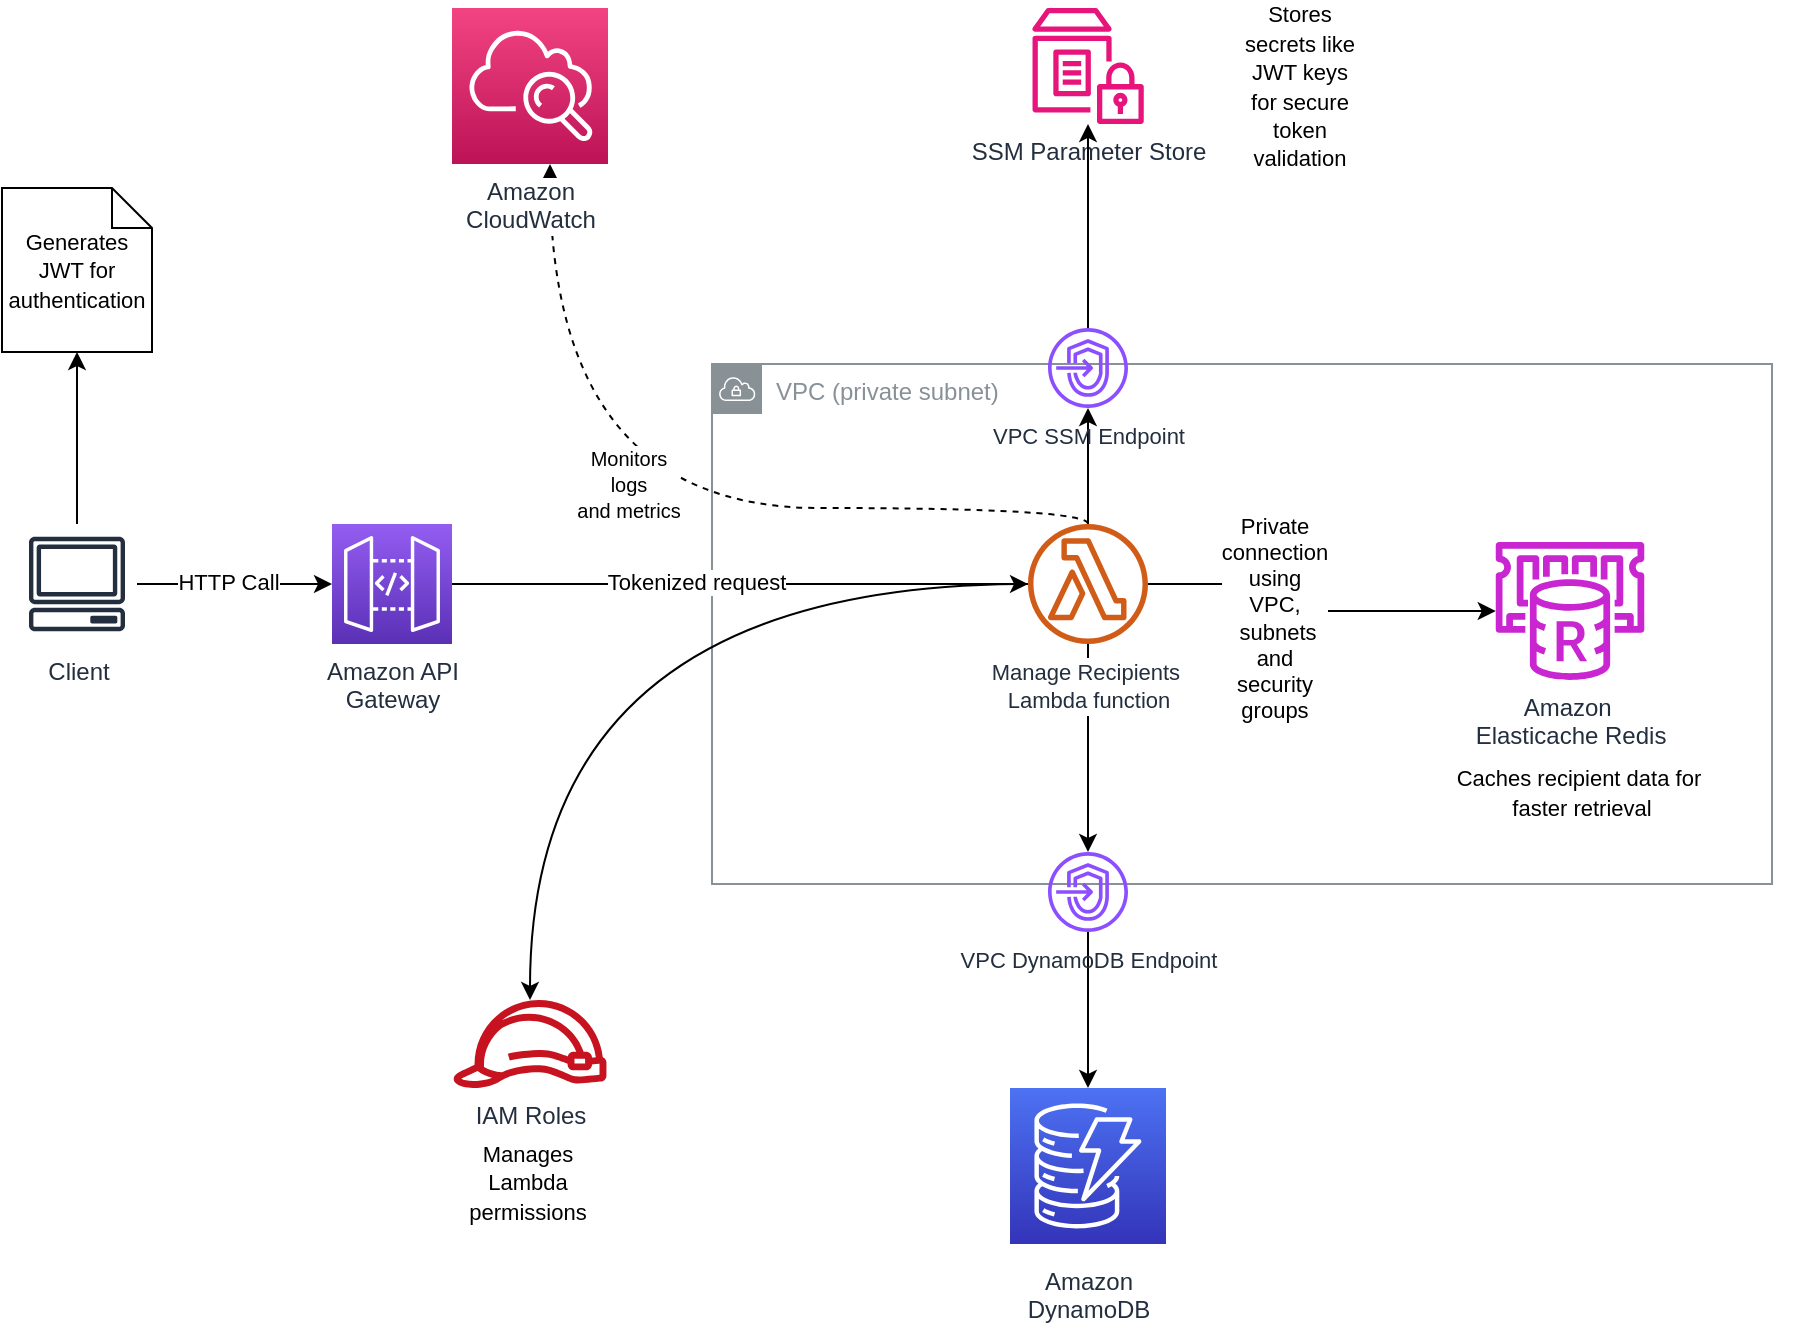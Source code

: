 <mxfile version="24.9.1">
  <diagram id="Ht1M8jgEwFfnCIfOTk4-" name="Page-1">
    <mxGraphModel dx="1416" dy="802" grid="1" gridSize="10" guides="1" tooltips="1" connect="1" arrows="1" fold="1" page="1" pageScale="1" pageWidth="1169" pageHeight="827" math="0" shadow="0">
      <root>
        <mxCell id="0" />
        <mxCell id="1" parent="0" />
        <mxCell id="CtdPbiy3GI51ASY6TGqe-2" value="VPC (private subnet)" style="sketch=0;outlineConnect=0;gradientColor=none;html=1;whiteSpace=wrap;fontSize=12;fontStyle=0;shape=mxgraph.aws4.group;grIcon=mxgraph.aws4.group_vpc;strokeColor=#879196;fillColor=none;verticalAlign=top;align=left;spacingLeft=30;fontColor=#879196;dashed=0;" parent="1" vertex="1">
          <mxGeometry x="370" y="198" width="530" height="260" as="geometry" />
        </mxCell>
        <mxCell id="CtdPbiy3GI51ASY6TGqe-14" style="edgeStyle=orthogonalEdgeStyle;rounded=0;orthogonalLoop=1;jettySize=auto;html=1;" parent="1" source="UEzPUAAOIrF-is8g5C7q-114" target="UEzPUAAOIrF-is8g5C7q-115" edge="1">
          <mxGeometry relative="1" as="geometry">
            <Array as="points" />
          </mxGeometry>
        </mxCell>
        <mxCell id="CtdPbiy3GI51ASY6TGqe-19" value="Tokenized request" style="edgeLabel;html=1;align=center;verticalAlign=middle;resizable=0;points=[];" parent="CtdPbiy3GI51ASY6TGqe-14" vertex="1" connectable="0">
          <mxGeometry x="-0.156" y="1" relative="1" as="geometry">
            <mxPoint as="offset" />
          </mxGeometry>
        </mxCell>
        <mxCell id="UEzPUAAOIrF-is8g5C7q-114" value="Amazon API&lt;br&gt;Gateway&lt;br&gt;" style="outlineConnect=0;fontColor=#232F3E;gradientColor=#945DF2;gradientDirection=north;fillColor=#5A30B5;strokeColor=#ffffff;dashed=0;verticalLabelPosition=bottom;verticalAlign=top;align=center;html=1;fontSize=12;fontStyle=0;aspect=fixed;shape=mxgraph.aws4.resourceIcon;resIcon=mxgraph.aws4.api_gateway;labelBackgroundColor=#ffffff;" parent="1" vertex="1">
          <mxGeometry x="180" y="278" width="60" height="60" as="geometry" />
        </mxCell>
        <mxCell id="CtdPbiy3GI51ASY6TGqe-6" value="&lt;span style=&quot;text-align: start; white-space: normal;&quot;&gt;&lt;font&gt;Private connection using VPC,&lt;/font&gt;&lt;/span&gt;&lt;div&gt;&lt;span style=&quot;text-align: start; white-space: normal;&quot;&gt;&lt;font&gt;&amp;nbsp;subnets and security groups&lt;/font&gt;&lt;/span&gt;&lt;/div&gt;" style="edgeStyle=orthogonalEdgeStyle;rounded=0;orthogonalLoop=1;jettySize=auto;html=1;" parent="1" source="UEzPUAAOIrF-is8g5C7q-115" target="2bszFWF5enrOarzOYY19-1" edge="1">
          <mxGeometry x="-0.021" y="-12" relative="1" as="geometry">
            <mxPoint x="-12" y="12" as="offset" />
          </mxGeometry>
        </mxCell>
        <mxCell id="CtdPbiy3GI51ASY6TGqe-22" style="edgeStyle=orthogonalEdgeStyle;rounded=0;orthogonalLoop=1;jettySize=auto;html=1;dashed=1;curved=1;" parent="1" source="UEzPUAAOIrF-is8g5C7q-115" target="UEzPUAAOIrF-is8g5C7q-121" edge="1">
          <mxGeometry relative="1" as="geometry">
            <Array as="points">
              <mxPoint x="558" y="270" />
              <mxPoint x="289" y="270" />
            </Array>
          </mxGeometry>
        </mxCell>
        <mxCell id="CtdPbiy3GI51ASY6TGqe-23" value="&lt;span style=&quot;white-space: normal; font-size: 10px; text-align: start;&quot;&gt;Monitors logs and&amp;nbsp;&lt;/span&gt;&lt;span style=&quot;white-space: normal; font-size: 10px; text-align: start;&quot;&gt;metrics&lt;/span&gt;" style="edgeLabel;html=1;align=center;verticalAlign=middle;resizable=0;points=[];" parent="CtdPbiy3GI51ASY6TGqe-22" vertex="1" connectable="0">
          <mxGeometry x="0.058" y="-1" relative="1" as="geometry">
            <mxPoint x="-1" y="-11" as="offset" />
          </mxGeometry>
        </mxCell>
        <mxCell id="OCkY8BS5w66nE0tChxpi-4" style="edgeStyle=orthogonalEdgeStyle;rounded=0;orthogonalLoop=1;jettySize=auto;html=1;" edge="1" parent="1" source="UEzPUAAOIrF-is8g5C7q-115" target="OCkY8BS5w66nE0tChxpi-3">
          <mxGeometry relative="1" as="geometry" />
        </mxCell>
        <mxCell id="OCkY8BS5w66nE0tChxpi-7" style="edgeStyle=orthogonalEdgeStyle;rounded=0;orthogonalLoop=1;jettySize=auto;html=1;" edge="1" parent="1" source="UEzPUAAOIrF-is8g5C7q-115" target="OCkY8BS5w66nE0tChxpi-6">
          <mxGeometry relative="1" as="geometry" />
        </mxCell>
        <mxCell id="OCkY8BS5w66nE0tChxpi-10" style="edgeStyle=orthogonalEdgeStyle;rounded=0;orthogonalLoop=1;jettySize=auto;html=1;curved=1;" edge="1" parent="1" source="UEzPUAAOIrF-is8g5C7q-115" target="UEzPUAAOIrF-is8g5C7q-122">
          <mxGeometry relative="1" as="geometry" />
        </mxCell>
        <mxCell id="UEzPUAAOIrF-is8g5C7q-115" value="&lt;font style=&quot;font-size: 11px;&quot;&gt;Manage Recipients&amp;nbsp;&lt;/font&gt;&lt;div&gt;&lt;font style=&quot;font-size: 11px;&quot;&gt;Lambda function&lt;/font&gt;&lt;/div&gt;" style="outlineConnect=0;fontColor=#232F3E;gradientColor=none;fillColor=#D05C17;strokeColor=none;dashed=0;verticalLabelPosition=bottom;verticalAlign=top;align=center;html=1;fontSize=12;fontStyle=0;aspect=fixed;pointerEvents=1;shape=mxgraph.aws4.lambda_function;labelBackgroundColor=#ffffff;" parent="1" vertex="1">
          <mxGeometry x="528" y="278" width="60" height="60" as="geometry" />
        </mxCell>
        <mxCell id="UEzPUAAOIrF-is8g5C7q-119" value="Amazon&lt;br&gt;DynamoDB&lt;br&gt;" style="outlineConnect=0;fontColor=#232F3E;gradientColor=#4D72F3;gradientDirection=north;fillColor=#3334B9;strokeColor=#ffffff;dashed=0;verticalLabelPosition=bottom;verticalAlign=top;align=center;html=1;fontSize=12;fontStyle=0;aspect=fixed;shape=mxgraph.aws4.resourceIcon;resIcon=mxgraph.aws4.dynamodb;labelBackgroundColor=#ffffff;spacingTop=5;" parent="1" vertex="1">
          <mxGeometry x="519.0" y="560" width="78" height="78" as="geometry" />
        </mxCell>
        <mxCell id="UEzPUAAOIrF-is8g5C7q-121" value="Amazon&lt;br&gt;CloudWatch&lt;br&gt;" style="outlineConnect=0;fontColor=#232F3E;gradientColor=#F34482;gradientDirection=north;fillColor=#BC1356;strokeColor=#ffffff;dashed=0;verticalLabelPosition=bottom;verticalAlign=top;align=center;html=1;fontSize=12;fontStyle=0;aspect=fixed;shape=mxgraph.aws4.resourceIcon;resIcon=mxgraph.aws4.cloudwatch;labelBackgroundColor=#ffffff;" parent="1" vertex="1">
          <mxGeometry x="240.0" y="20" width="78" height="78" as="geometry" />
        </mxCell>
        <mxCell id="UEzPUAAOIrF-is8g5C7q-122" value="IAM Roles" style="outlineConnect=0;fontColor=#232F3E;gradientColor=none;fillColor=#C7131F;strokeColor=none;dashed=0;verticalLabelPosition=bottom;verticalAlign=top;align=center;html=1;fontSize=12;fontStyle=0;aspect=fixed;pointerEvents=1;shape=mxgraph.aws4.role;labelBackgroundColor=#ffffff;" parent="1" vertex="1">
          <mxGeometry x="240.0" y="516" width="78" height="44" as="geometry" />
        </mxCell>
        <mxCell id="2bszFWF5enrOarzOYY19-1" value="&lt;div&gt;Amazon&amp;nbsp;&lt;/div&gt;&lt;div&gt;Elasticache Redis&lt;/div&gt;" style="sketch=0;outlineConnect=0;fontColor=#232F3E;gradientColor=none;fillColor=#C925D1;strokeColor=none;dashed=0;verticalLabelPosition=bottom;verticalAlign=top;align=center;html=1;fontSize=12;fontStyle=0;aspect=fixed;pointerEvents=1;shape=mxgraph.aws4.elasticache_for_redis;" parent="1" vertex="1">
          <mxGeometry x="760" y="287" width="78" height="69" as="geometry" />
        </mxCell>
        <mxCell id="2bszFWF5enrOarzOYY19-11" style="edgeStyle=orthogonalEdgeStyle;rounded=0;orthogonalLoop=1;jettySize=auto;html=1;" parent="1" source="2bszFWF5enrOarzOYY19-10" target="UEzPUAAOIrF-is8g5C7q-114" edge="1">
          <mxGeometry relative="1" as="geometry">
            <mxPoint x="200" y="328" as="targetPoint" />
            <mxPoint x="82.5" y="308" as="sourcePoint" />
          </mxGeometry>
        </mxCell>
        <mxCell id="2bszFWF5enrOarzOYY19-12" value="HTTP Call" style="edgeLabel;html=1;align=center;verticalAlign=middle;resizable=0;points=[];" parent="2bszFWF5enrOarzOYY19-11" vertex="1" connectable="0">
          <mxGeometry x="-0.07" y="2" relative="1" as="geometry">
            <mxPoint y="1" as="offset" />
          </mxGeometry>
        </mxCell>
        <mxCell id="2bszFWF5enrOarzOYY19-10" value="Client" style="sketch=0;outlineConnect=0;fontColor=#232F3E;gradientColor=none;strokeColor=#232F3E;fillColor=#ffffff;dashed=0;verticalLabelPosition=bottom;verticalAlign=top;align=center;html=1;fontSize=12;fontStyle=0;aspect=fixed;shape=mxgraph.aws4.resourceIcon;resIcon=mxgraph.aws4.client;" parent="1" vertex="1">
          <mxGeometry x="22.5" y="278" width="60" height="60" as="geometry" />
        </mxCell>
        <mxCell id="2bszFWF5enrOarzOYY19-34" value="SSM Parameter Store" style="sketch=0;outlineConnect=0;fontColor=#232F3E;gradientColor=none;fillColor=#E7157B;strokeColor=none;dashed=0;verticalLabelPosition=bottom;verticalAlign=top;align=center;html=1;fontSize=12;fontStyle=0;aspect=fixed;pointerEvents=1;shape=mxgraph.aws4.parameter_store;" parent="1" vertex="1">
          <mxGeometry x="530.12" y="20" width="55.77" height="58" as="geometry" />
        </mxCell>
        <mxCell id="CtdPbiy3GI51ASY6TGqe-24" value="&lt;span style=&quot;text-align: start;&quot;&gt;&lt;font style=&quot;font-size: 11px;&quot;&gt;Caches recipient data for&amp;nbsp;&lt;/font&gt;&lt;/span&gt;&lt;div&gt;&lt;span style=&quot;text-align: start;&quot;&gt;&lt;font style=&quot;font-size: 11px;&quot;&gt;faster retrieval&lt;/font&gt;&lt;/span&gt;&lt;/div&gt;" style="text;html=1;align=center;verticalAlign=middle;whiteSpace=wrap;rounded=0;" parent="1" vertex="1">
          <mxGeometry x="700" y="397" width="210" height="30" as="geometry" />
        </mxCell>
        <mxCell id="CtdPbiy3GI51ASY6TGqe-25" value="&lt;span style=&quot;text-align: start;&quot;&gt;&lt;font style=&quot;font-size: 11px;&quot;&gt;Stores secrets like JWT keys for secure token validation&lt;/font&gt;&lt;/span&gt;" style="text;html=1;align=center;verticalAlign=middle;whiteSpace=wrap;rounded=0;" parent="1" vertex="1">
          <mxGeometry x="634" y="44" width="60" height="30" as="geometry" />
        </mxCell>
        <mxCell id="CtdPbiy3GI51ASY6TGqe-26" value="&lt;span style=&quot;text-align: start;&quot;&gt;&lt;font style=&quot;font-size: 11px;&quot;&gt;Generates JWT for authentication&lt;/font&gt;&lt;/span&gt;" style="shape=note;size=20;whiteSpace=wrap;html=1;" parent="1" vertex="1">
          <mxGeometry x="15" y="110" width="75" height="82" as="geometry" />
        </mxCell>
        <mxCell id="OCkY8BS5w66nE0tChxpi-5" style="edgeStyle=orthogonalEdgeStyle;rounded=0;orthogonalLoop=1;jettySize=auto;html=1;" edge="1" parent="1" source="OCkY8BS5w66nE0tChxpi-3" target="UEzPUAAOIrF-is8g5C7q-119">
          <mxGeometry relative="1" as="geometry" />
        </mxCell>
        <mxCell id="OCkY8BS5w66nE0tChxpi-3" value="&lt;font style=&quot;font-size: 11px;&quot;&gt;VPC DynamoDB Endpoint&lt;/font&gt;" style="sketch=0;outlineConnect=0;fontColor=#232F3E;gradientColor=none;fillColor=#8C4FFF;strokeColor=none;dashed=0;verticalLabelPosition=bottom;verticalAlign=top;align=center;html=1;fontSize=12;fontStyle=0;aspect=fixed;pointerEvents=1;shape=mxgraph.aws4.endpoints;" vertex="1" parent="1">
          <mxGeometry x="538" y="442" width="40" height="40" as="geometry" />
        </mxCell>
        <mxCell id="OCkY8BS5w66nE0tChxpi-8" style="edgeStyle=orthogonalEdgeStyle;rounded=0;orthogonalLoop=1;jettySize=auto;html=1;" edge="1" parent="1" source="OCkY8BS5w66nE0tChxpi-6" target="2bszFWF5enrOarzOYY19-34">
          <mxGeometry relative="1" as="geometry">
            <mxPoint x="558" y="98" as="targetPoint" />
          </mxGeometry>
        </mxCell>
        <mxCell id="OCkY8BS5w66nE0tChxpi-6" value="&lt;span style=&quot;font-size: 11px;&quot;&gt;VPC SSM Endpoint&lt;/span&gt;" style="sketch=0;outlineConnect=0;fontColor=#232F3E;gradientColor=none;fillColor=#8C4FFF;strokeColor=none;dashed=0;verticalLabelPosition=bottom;verticalAlign=top;align=center;html=1;fontSize=12;fontStyle=0;aspect=fixed;pointerEvents=1;shape=mxgraph.aws4.endpoints;" vertex="1" parent="1">
          <mxGeometry x="538" y="180" width="40" height="40" as="geometry" />
        </mxCell>
        <mxCell id="OCkY8BS5w66nE0tChxpi-9" style="edgeStyle=orthogonalEdgeStyle;rounded=0;orthogonalLoop=1;jettySize=auto;html=1;entryX=0.5;entryY=1;entryDx=0;entryDy=0;entryPerimeter=0;" edge="1" parent="1" source="2bszFWF5enrOarzOYY19-10" target="CtdPbiy3GI51ASY6TGqe-26">
          <mxGeometry relative="1" as="geometry" />
        </mxCell>
        <mxCell id="OCkY8BS5w66nE0tChxpi-12" value="&lt;span style=&quot;caret-color: rgb(0, 0, 0); color: rgb(0, 0, 0); font-family: Helvetica; font-style: normal; font-variant-caps: normal; font-weight: 400; letter-spacing: normal; text-indent: 0px; text-transform: none; white-space: normal; word-spacing: 0px; -webkit-text-stroke-width: 0px; background-color: rgb(255, 255, 255); text-decoration: none; float: none; display: inline !important;&quot;&gt;&lt;font style=&quot;font-size: 11px;&quot;&gt;Manages Lambda permissions&lt;/font&gt;&lt;/span&gt;" style="text;whiteSpace=wrap;html=1;align=center;" vertex="1" parent="1">
          <mxGeometry x="238" y="579" width="80" height="40" as="geometry" />
        </mxCell>
      </root>
    </mxGraphModel>
  </diagram>
</mxfile>
